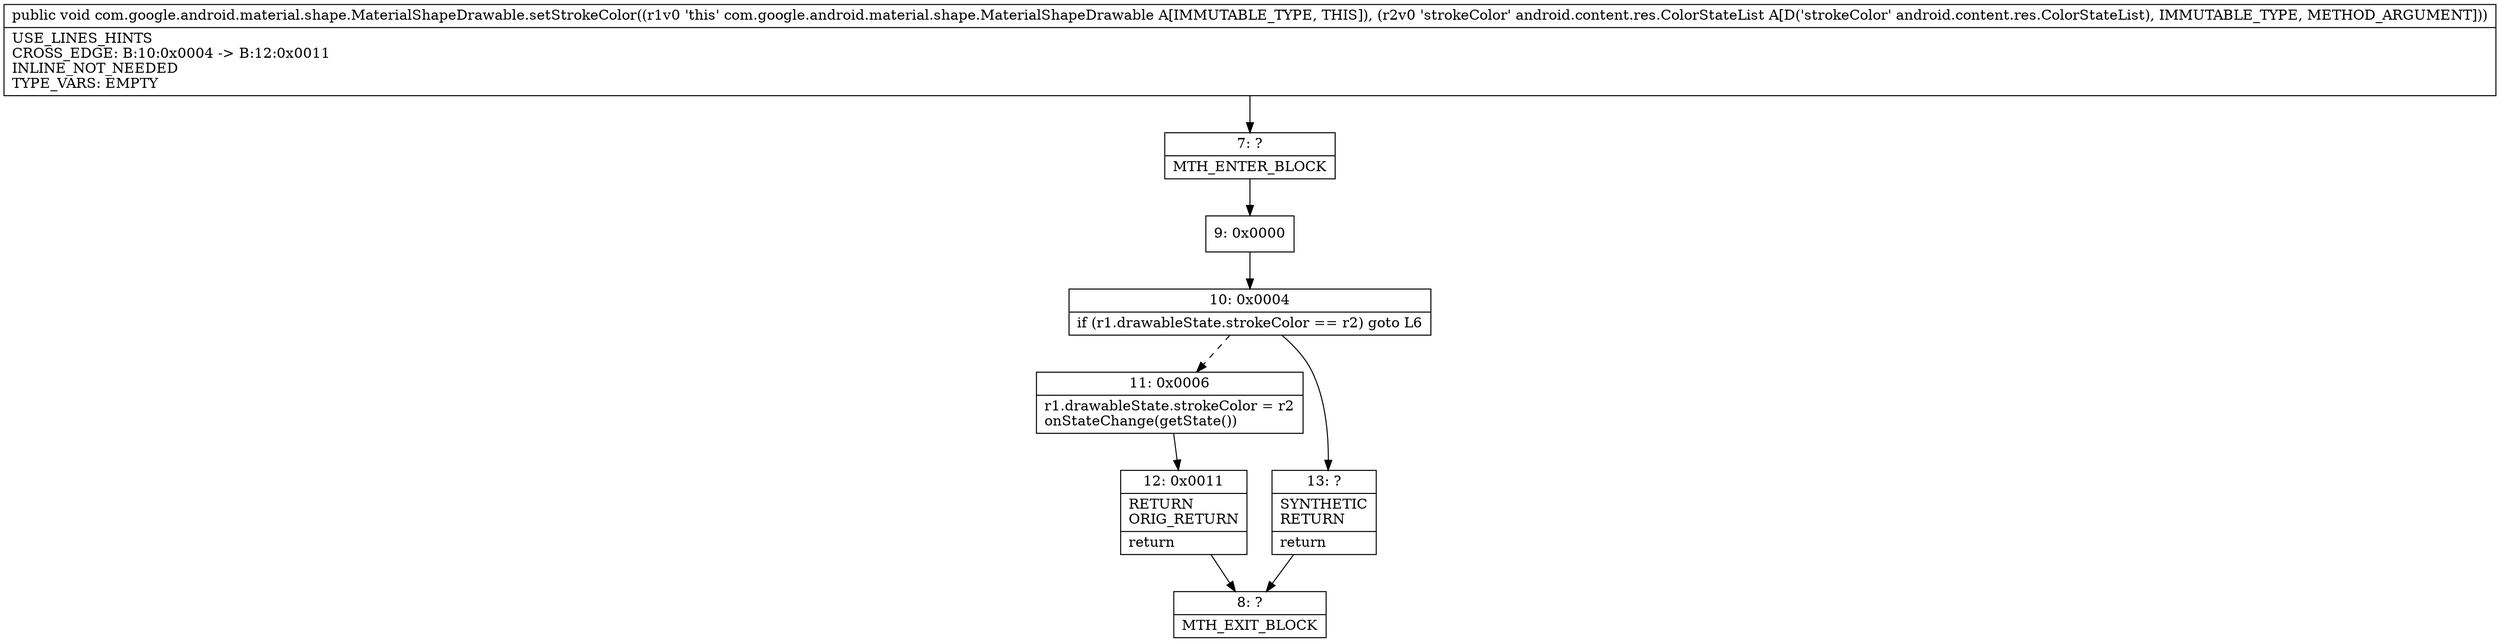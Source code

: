 digraph "CFG forcom.google.android.material.shape.MaterialShapeDrawable.setStrokeColor(Landroid\/content\/res\/ColorStateList;)V" {
Node_7 [shape=record,label="{7\:\ ?|MTH_ENTER_BLOCK\l}"];
Node_9 [shape=record,label="{9\:\ 0x0000}"];
Node_10 [shape=record,label="{10\:\ 0x0004|if (r1.drawableState.strokeColor == r2) goto L6\l}"];
Node_11 [shape=record,label="{11\:\ 0x0006|r1.drawableState.strokeColor = r2\lonStateChange(getState())\l}"];
Node_12 [shape=record,label="{12\:\ 0x0011|RETURN\lORIG_RETURN\l|return\l}"];
Node_8 [shape=record,label="{8\:\ ?|MTH_EXIT_BLOCK\l}"];
Node_13 [shape=record,label="{13\:\ ?|SYNTHETIC\lRETURN\l|return\l}"];
MethodNode[shape=record,label="{public void com.google.android.material.shape.MaterialShapeDrawable.setStrokeColor((r1v0 'this' com.google.android.material.shape.MaterialShapeDrawable A[IMMUTABLE_TYPE, THIS]), (r2v0 'strokeColor' android.content.res.ColorStateList A[D('strokeColor' android.content.res.ColorStateList), IMMUTABLE_TYPE, METHOD_ARGUMENT]))  | USE_LINES_HINTS\lCROSS_EDGE: B:10:0x0004 \-\> B:12:0x0011\lINLINE_NOT_NEEDED\lTYPE_VARS: EMPTY\l}"];
MethodNode -> Node_7;Node_7 -> Node_9;
Node_9 -> Node_10;
Node_10 -> Node_11[style=dashed];
Node_10 -> Node_13;
Node_11 -> Node_12;
Node_12 -> Node_8;
Node_13 -> Node_8;
}

